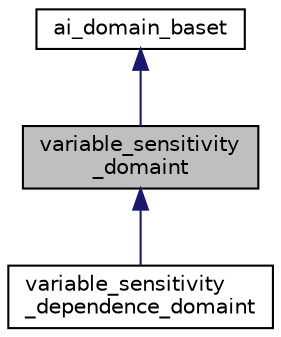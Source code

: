 digraph "variable_sensitivity_domaint"
{
 // LATEX_PDF_SIZE
  bgcolor="transparent";
  edge [fontname="Helvetica",fontsize="10",labelfontname="Helvetica",labelfontsize="10"];
  node [fontname="Helvetica",fontsize="10",shape=record];
  Node1 [label="variable_sensitivity\l_domaint",height=0.2,width=0.4,color="black", fillcolor="grey75", style="filled", fontcolor="black",tooltip=" "];
  Node2 -> Node1 [dir="back",color="midnightblue",fontsize="10",style="solid",fontname="Helvetica"];
  Node2 [label="ai_domain_baset",height=0.2,width=0.4,color="black",URL="$classai__domain__baset.html",tooltip="The interface offered by a domain, allows code to manipulate domains without knowing their exact type..."];
  Node1 -> Node3 [dir="back",color="midnightblue",fontsize="10",style="solid",fontname="Helvetica"];
  Node3 [label="variable_sensitivity\l_dependence_domaint",height=0.2,width=0.4,color="black",URL="$classvariable__sensitivity__dependence__domaint.html",tooltip=" "];
}
